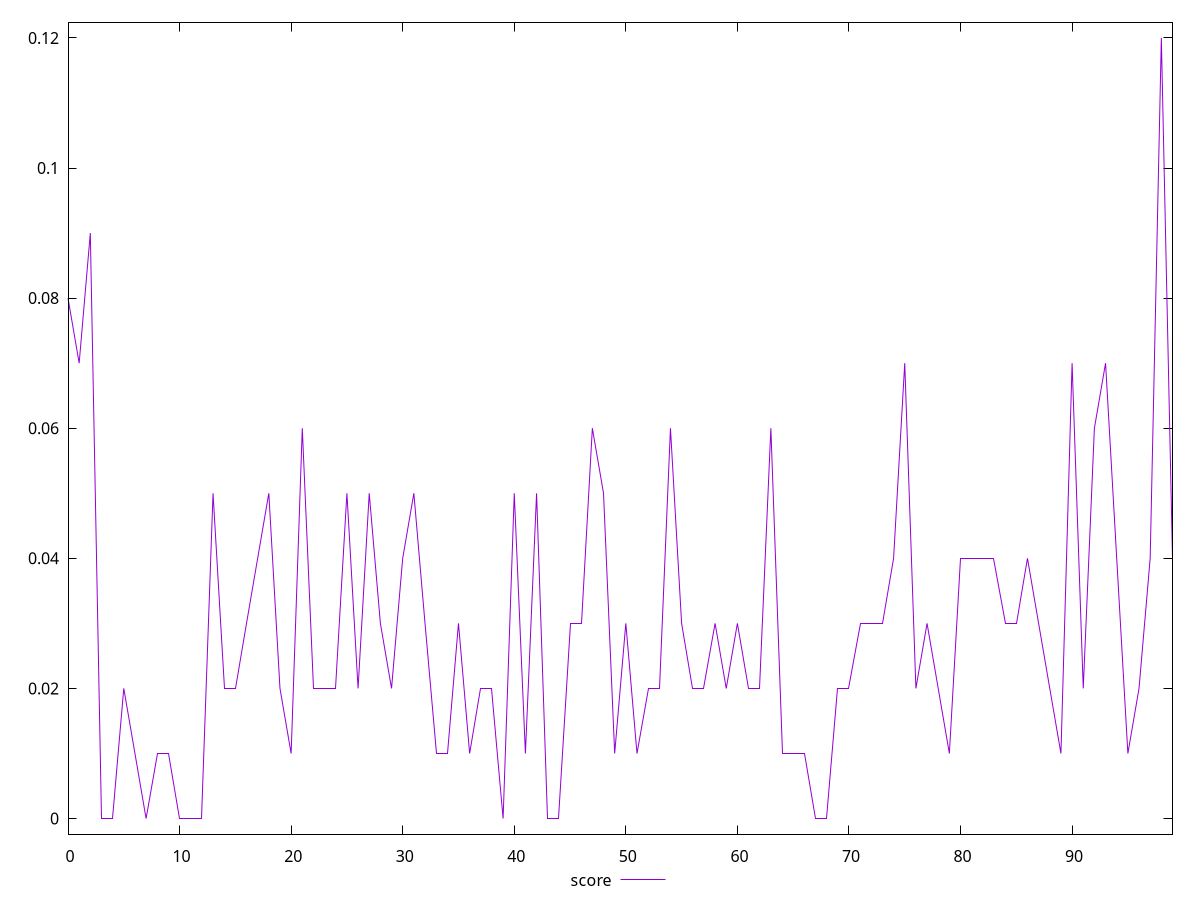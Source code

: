 reset

$score <<EOF
0 0.08
1 0.07
2 0.09
3 0
4 0
5 0.02
6 0.01
7 0
8 0.01
9 0.01
10 0
11 0
12 0
13 0.05
14 0.02
15 0.02
16 0.03
17 0.04
18 0.05
19 0.02
20 0.01
21 0.06
22 0.02
23 0.02
24 0.02
25 0.05
26 0.02
27 0.05
28 0.03
29 0.02
30 0.04
31 0.05
32 0.03
33 0.01
34 0.01
35 0.03
36 0.01
37 0.02
38 0.02
39 0
40 0.05
41 0.01
42 0.05
43 0
44 0
45 0.03
46 0.03
47 0.06
48 0.05
49 0.01
50 0.03
51 0.01
52 0.02
53 0.02
54 0.06
55 0.03
56 0.02
57 0.02
58 0.03
59 0.02
60 0.03
61 0.02
62 0.02
63 0.06
64 0.01
65 0.01
66 0.01
67 0
68 0
69 0.02
70 0.02
71 0.03
72 0.03
73 0.03
74 0.04
75 0.07
76 0.02
77 0.03
78 0.02
79 0.01
80 0.04
81 0.04
82 0.04
83 0.04
84 0.03
85 0.03
86 0.04
87 0.03
88 0.02
89 0.01
90 0.07
91 0.02
92 0.06
93 0.07
94 0.04
95 0.01
96 0.02
97 0.04
98 0.12
99 0.04
EOF

set key outside below
set xrange [0:99]
set yrange [-0.0024:0.1224]
set trange [-0.0024:0.1224]
set terminal svg size 640, 500 enhanced background rgb 'white'
set output "reports/report_00027_2021-02-24T12-40-31.850Z/max-potential-fid/samples/astro/score/values.svg"

plot $score title "score" with line

reset
